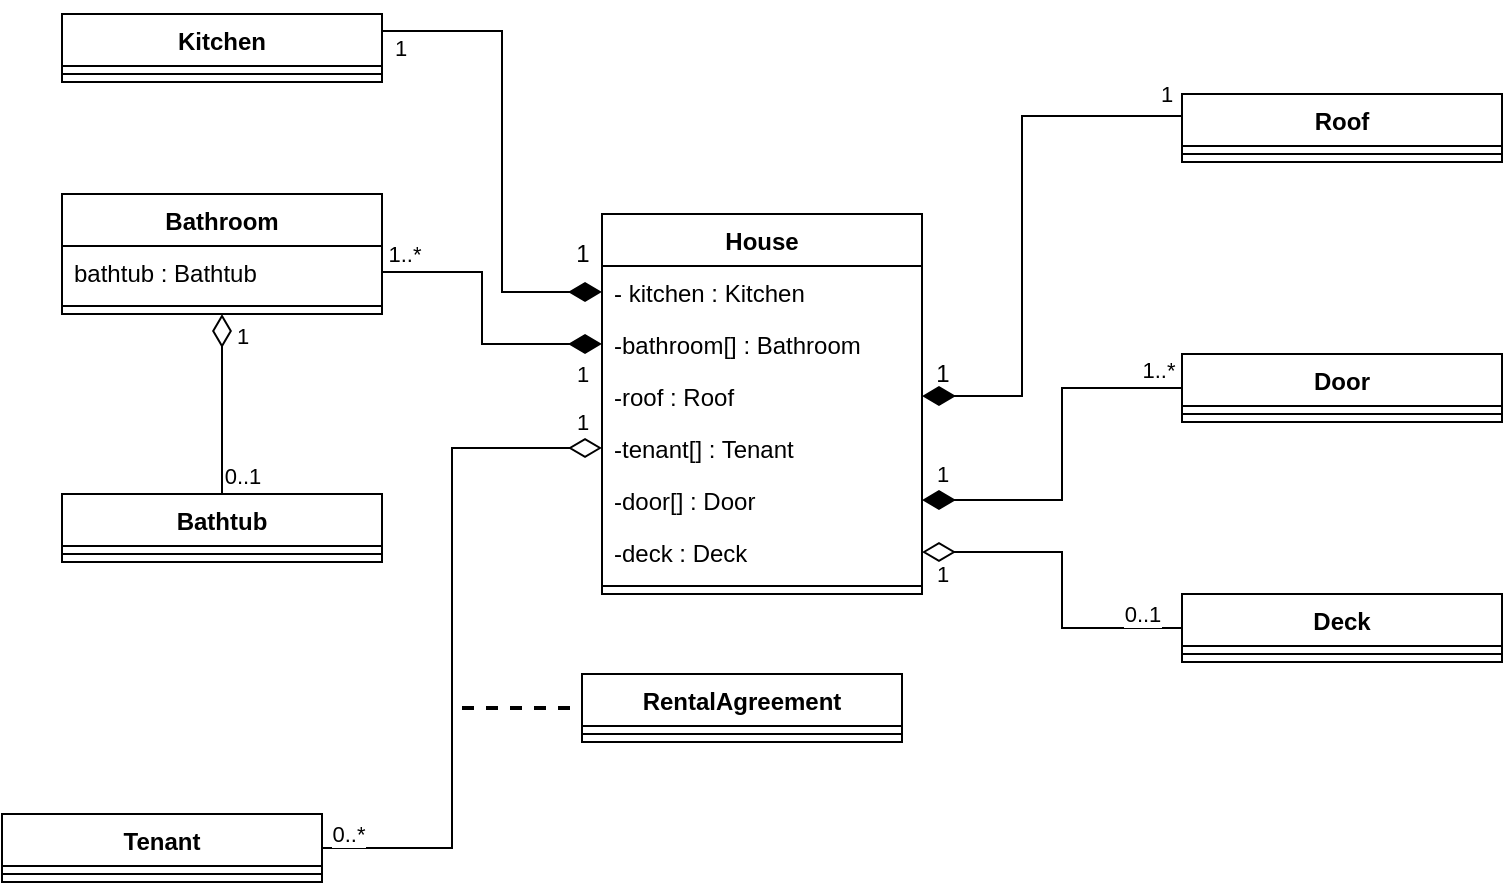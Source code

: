 <mxfile version="14.2.9" type="device"><diagram id="jYzVZbMmDy6T8Jfw_U47" name="Page-1"><mxGraphModel dx="1292" dy="697" grid="1" gridSize="10" guides="1" tooltips="1" connect="1" arrows="1" fold="1" page="1" pageScale="1" pageWidth="850" pageHeight="1100" math="0" shadow="0"><root><mxCell id="0"/><mxCell id="1" parent="0"/><mxCell id="IXTI9LwxRSbKuhlKU6rn-1" value="House" style="swimlane;fontStyle=1;align=center;verticalAlign=top;childLayout=stackLayout;horizontal=1;startSize=26;horizontalStack=0;resizeParent=1;resizeParentMax=0;resizeLast=0;collapsible=1;marginBottom=0;" vertex="1" parent="1"><mxGeometry x="310" y="210" width="160" height="190" as="geometry"/></mxCell><mxCell id="IXTI9LwxRSbKuhlKU6rn-2" value="- kitchen : Kitchen" style="text;strokeColor=none;fillColor=none;align=left;verticalAlign=top;spacingLeft=4;spacingRight=4;overflow=hidden;rotatable=0;points=[[0,0.5],[1,0.5]];portConstraint=eastwest;" vertex="1" parent="IXTI9LwxRSbKuhlKU6rn-1"><mxGeometry y="26" width="160" height="26" as="geometry"/></mxCell><mxCell id="IXTI9LwxRSbKuhlKU6rn-12" value="-bathroom[] : Bathroom" style="text;strokeColor=none;fillColor=none;align=left;verticalAlign=top;spacingLeft=4;spacingRight=4;overflow=hidden;rotatable=0;points=[[0,0.5],[1,0.5]];portConstraint=eastwest;" vertex="1" parent="IXTI9LwxRSbKuhlKU6rn-1"><mxGeometry y="52" width="160" height="26" as="geometry"/></mxCell><mxCell id="IXTI9LwxRSbKuhlKU6rn-4" value="-roof : Roof" style="text;strokeColor=none;fillColor=none;align=left;verticalAlign=top;spacingLeft=4;spacingRight=4;overflow=hidden;rotatable=0;points=[[0,0.5],[1,0.5]];portConstraint=eastwest;" vertex="1" parent="IXTI9LwxRSbKuhlKU6rn-1"><mxGeometry y="78" width="160" height="26" as="geometry"/></mxCell><mxCell id="IXTI9LwxRSbKuhlKU6rn-13" value="-tenant[] : Tenant" style="text;strokeColor=none;fillColor=none;align=left;verticalAlign=top;spacingLeft=4;spacingRight=4;overflow=hidden;rotatable=0;points=[[0,0.5],[1,0.5]];portConstraint=eastwest;" vertex="1" parent="IXTI9LwxRSbKuhlKU6rn-1"><mxGeometry y="104" width="160" height="26" as="geometry"/></mxCell><mxCell id="IXTI9LwxRSbKuhlKU6rn-14" value="-door[] : Door" style="text;strokeColor=none;fillColor=none;align=left;verticalAlign=top;spacingLeft=4;spacingRight=4;overflow=hidden;rotatable=0;points=[[0,0.5],[1,0.5]];portConstraint=eastwest;" vertex="1" parent="IXTI9LwxRSbKuhlKU6rn-1"><mxGeometry y="130" width="160" height="26" as="geometry"/></mxCell><mxCell id="IXTI9LwxRSbKuhlKU6rn-15" value="-deck : Deck" style="text;strokeColor=none;fillColor=none;align=left;verticalAlign=top;spacingLeft=4;spacingRight=4;overflow=hidden;rotatable=0;points=[[0,0.5],[1,0.5]];portConstraint=eastwest;" vertex="1" parent="IXTI9LwxRSbKuhlKU6rn-1"><mxGeometry y="156" width="160" height="26" as="geometry"/></mxCell><mxCell id="IXTI9LwxRSbKuhlKU6rn-3" value="" style="line;strokeWidth=1;fillColor=none;align=left;verticalAlign=middle;spacingTop=-1;spacingLeft=3;spacingRight=3;rotatable=0;labelPosition=right;points=[];portConstraint=eastwest;" vertex="1" parent="IXTI9LwxRSbKuhlKU6rn-1"><mxGeometry y="182" width="160" height="8" as="geometry"/></mxCell><mxCell id="IXTI9LwxRSbKuhlKU6rn-16" value="Kitchen" style="swimlane;fontStyle=1;align=center;verticalAlign=top;childLayout=stackLayout;horizontal=1;startSize=26;horizontalStack=0;resizeParent=1;resizeParentMax=0;resizeLast=0;collapsible=1;marginBottom=0;" vertex="1" parent="1"><mxGeometry x="40" y="110" width="160" height="34" as="geometry"/></mxCell><mxCell id="IXTI9LwxRSbKuhlKU6rn-18" value="" style="line;strokeWidth=1;fillColor=none;align=left;verticalAlign=middle;spacingTop=-1;spacingLeft=3;spacingRight=3;rotatable=0;labelPosition=right;points=[];portConstraint=eastwest;" vertex="1" parent="IXTI9LwxRSbKuhlKU6rn-16"><mxGeometry y="26" width="160" height="8" as="geometry"/></mxCell><mxCell id="IXTI9LwxRSbKuhlKU6rn-20" value="" style="endArrow=none;html=1;endSize=12;startArrow=diamondThin;startSize=14;startFill=1;edgeStyle=orthogonalEdgeStyle;align=left;verticalAlign=bottom;entryX=1;entryY=0.25;entryDx=0;entryDy=0;endFill=0;rounded=0;exitX=0;exitY=0.5;exitDx=0;exitDy=0;" edge="1" parent="1" source="IXTI9LwxRSbKuhlKU6rn-2" target="IXTI9LwxRSbKuhlKU6rn-16"><mxGeometry x="-1" y="3" relative="1" as="geometry"><mxPoint x="300" y="250" as="sourcePoint"/><mxPoint x="610" y="310" as="targetPoint"/><Array as="points"><mxPoint x="260" y="249"/><mxPoint x="260" y="119"/></Array></mxGeometry></mxCell><mxCell id="IXTI9LwxRSbKuhlKU6rn-66" value="1" style="edgeLabel;html=1;align=center;verticalAlign=middle;resizable=0;points=[];" vertex="1" connectable="0" parent="IXTI9LwxRSbKuhlKU6rn-20"><mxGeometry x="0.925" relative="1" as="geometry"><mxPoint y="8.5" as="offset"/></mxGeometry></mxCell><mxCell id="IXTI9LwxRSbKuhlKU6rn-56" style="edgeStyle=orthogonalEdgeStyle;rounded=0;orthogonalLoop=1;jettySize=auto;html=1;entryX=0.5;entryY=0;entryDx=0;entryDy=0;startArrow=diamondThin;startFill=0;startSize=14;endArrow=none;endFill=0;endSize=14;strokeWidth=1;fontSize=8;" edge="1" parent="1" source="IXTI9LwxRSbKuhlKU6rn-21" target="IXTI9LwxRSbKuhlKU6rn-52"><mxGeometry relative="1" as="geometry"><Array as="points"><mxPoint x="120" y="290"/><mxPoint x="120" y="290"/></Array></mxGeometry></mxCell><mxCell id="IXTI9LwxRSbKuhlKU6rn-64" value="0..1" style="edgeLabel;html=1;align=center;verticalAlign=middle;resizable=0;points=[];rotation=0;fontSize=11;" vertex="1" connectable="0" parent="IXTI9LwxRSbKuhlKU6rn-56"><mxGeometry x="0.711" relative="1" as="geometry"><mxPoint x="10" y="3.33" as="offset"/></mxGeometry></mxCell><mxCell id="IXTI9LwxRSbKuhlKU6rn-65" value="1" style="edgeLabel;html=1;align=center;verticalAlign=middle;resizable=0;points=[];fontSize=11;" vertex="1" connectable="0" parent="IXTI9LwxRSbKuhlKU6rn-56"><mxGeometry x="-0.752" y="-5" relative="1" as="geometry"><mxPoint x="15" as="offset"/></mxGeometry></mxCell><mxCell id="IXTI9LwxRSbKuhlKU6rn-21" value="Bathroom" style="swimlane;fontStyle=1;align=center;verticalAlign=top;childLayout=stackLayout;horizontal=1;startSize=26;horizontalStack=0;resizeParent=1;resizeParentMax=0;resizeLast=0;collapsible=1;marginBottom=0;" vertex="1" parent="1"><mxGeometry x="40" y="200" width="160" height="60" as="geometry"/></mxCell><mxCell id="IXTI9LwxRSbKuhlKU6rn-22" value="bathtub : Bathtub" style="text;strokeColor=none;fillColor=none;align=left;verticalAlign=top;spacingLeft=4;spacingRight=4;overflow=hidden;rotatable=0;points=[[0,0.5],[1,0.5]];portConstraint=eastwest;" vertex="1" parent="IXTI9LwxRSbKuhlKU6rn-21"><mxGeometry y="26" width="160" height="26" as="geometry"/></mxCell><mxCell id="IXTI9LwxRSbKuhlKU6rn-23" value="" style="line;strokeWidth=1;fillColor=none;align=left;verticalAlign=middle;spacingTop=-1;spacingLeft=3;spacingRight=3;rotatable=0;labelPosition=right;points=[];portConstraint=eastwest;" vertex="1" parent="IXTI9LwxRSbKuhlKU6rn-21"><mxGeometry y="52" width="160" height="8" as="geometry"/></mxCell><mxCell id="IXTI9LwxRSbKuhlKU6rn-25" style="edgeStyle=orthogonalEdgeStyle;rounded=0;orthogonalLoop=1;jettySize=auto;html=1;entryX=1;entryY=0.5;entryDx=0;entryDy=0;endArrow=none;endFill=0;startArrow=diamondThin;startFill=1;endSize=14;startSize=14;" edge="1" parent="1" source="IXTI9LwxRSbKuhlKU6rn-12" target="IXTI9LwxRSbKuhlKU6rn-22"><mxGeometry relative="1" as="geometry"/></mxCell><mxCell id="IXTI9LwxRSbKuhlKU6rn-70" value="1..*" style="edgeLabel;html=1;align=center;verticalAlign=middle;resizable=0;points=[];" vertex="1" connectable="0" parent="IXTI9LwxRSbKuhlKU6rn-25"><mxGeometry x="0.854" relative="1" as="geometry"><mxPoint y="-9" as="offset"/></mxGeometry></mxCell><mxCell id="IXTI9LwxRSbKuhlKU6rn-71" value="1" style="edgeLabel;html=1;align=center;verticalAlign=middle;resizable=0;points=[];" vertex="1" connectable="0" parent="IXTI9LwxRSbKuhlKU6rn-25"><mxGeometry x="-0.724" relative="1" as="geometry"><mxPoint x="10" y="15" as="offset"/></mxGeometry></mxCell><mxCell id="IXTI9LwxRSbKuhlKU6rn-26" value="Roof" style="swimlane;fontStyle=1;align=center;verticalAlign=top;childLayout=stackLayout;horizontal=1;startSize=26;horizontalStack=0;resizeParent=1;resizeParentMax=0;resizeLast=0;collapsible=1;marginBottom=0;" vertex="1" parent="1"><mxGeometry x="600" y="150" width="160" height="34" as="geometry"/></mxCell><mxCell id="IXTI9LwxRSbKuhlKU6rn-28" value="" style="line;strokeWidth=1;fillColor=none;align=left;verticalAlign=middle;spacingTop=-1;spacingLeft=3;spacingRight=3;rotatable=0;labelPosition=right;points=[];portConstraint=eastwest;" vertex="1" parent="IXTI9LwxRSbKuhlKU6rn-26"><mxGeometry y="26" width="160" height="8" as="geometry"/></mxCell><mxCell id="IXTI9LwxRSbKuhlKU6rn-30" style="edgeStyle=orthogonalEdgeStyle;rounded=0;orthogonalLoop=1;jettySize=auto;html=1;entryX=0;entryY=0.5;entryDx=0;entryDy=0;startArrow=diamondThin;startFill=1;startSize=14;endArrow=none;endFill=0;endSize=14;exitX=1;exitY=0.5;exitDx=0;exitDy=0;" edge="1" parent="1" source="IXTI9LwxRSbKuhlKU6rn-4" target="IXTI9LwxRSbKuhlKU6rn-26"><mxGeometry relative="1" as="geometry"><Array as="points"><mxPoint x="520" y="301"/><mxPoint x="520" y="161"/></Array></mxGeometry></mxCell><mxCell id="IXTI9LwxRSbKuhlKU6rn-67" value="1" style="edgeLabel;html=1;align=center;verticalAlign=middle;resizable=0;points=[];" vertex="1" connectable="0" parent="IXTI9LwxRSbKuhlKU6rn-30"><mxGeometry x="0.895" y="1" relative="1" as="geometry"><mxPoint y="-10" as="offset"/></mxGeometry></mxCell><mxCell id="IXTI9LwxRSbKuhlKU6rn-31" value="Door" style="swimlane;fontStyle=1;align=center;verticalAlign=top;childLayout=stackLayout;horizontal=1;startSize=26;horizontalStack=0;resizeParent=1;resizeParentMax=0;resizeLast=0;collapsible=1;marginBottom=0;" vertex="1" parent="1"><mxGeometry x="600" y="280" width="160" height="34" as="geometry"/></mxCell><mxCell id="IXTI9LwxRSbKuhlKU6rn-33" value="" style="line;strokeWidth=1;fillColor=none;align=left;verticalAlign=middle;spacingTop=-1;spacingLeft=3;spacingRight=3;rotatable=0;labelPosition=right;points=[];portConstraint=eastwest;" vertex="1" parent="IXTI9LwxRSbKuhlKU6rn-31"><mxGeometry y="26" width="160" height="8" as="geometry"/></mxCell><mxCell id="IXTI9LwxRSbKuhlKU6rn-35" style="edgeStyle=orthogonalEdgeStyle;rounded=0;orthogonalLoop=1;jettySize=auto;html=1;entryX=0;entryY=0.5;entryDx=0;entryDy=0;startArrow=diamondThin;startFill=1;startSize=14;endArrow=none;endFill=0;endSize=14;" edge="1" parent="1" source="IXTI9LwxRSbKuhlKU6rn-14" target="IXTI9LwxRSbKuhlKU6rn-31"><mxGeometry relative="1" as="geometry"/></mxCell><mxCell id="IXTI9LwxRSbKuhlKU6rn-59" value="1..*" style="edgeLabel;html=1;align=center;verticalAlign=middle;resizable=0;points=[];" vertex="1" connectable="0" parent="IXTI9LwxRSbKuhlKU6rn-35"><mxGeometry x="0.873" y="1" relative="1" as="geometry"><mxPoint y="-8" as="offset"/></mxGeometry></mxCell><mxCell id="IXTI9LwxRSbKuhlKU6rn-61" value="1" style="edgeLabel;html=1;align=center;verticalAlign=middle;resizable=0;points=[];" vertex="1" connectable="0" parent="IXTI9LwxRSbKuhlKU6rn-35"><mxGeometry x="-0.733" y="-1" relative="1" as="geometry"><mxPoint x="-15" y="-14" as="offset"/></mxGeometry></mxCell><mxCell id="IXTI9LwxRSbKuhlKU6rn-36" value="Deck" style="swimlane;fontStyle=1;align=center;verticalAlign=top;childLayout=stackLayout;horizontal=1;startSize=26;horizontalStack=0;resizeParent=1;resizeParentMax=0;resizeLast=0;collapsible=1;marginBottom=0;" vertex="1" parent="1"><mxGeometry x="600" y="400" width="160" height="34" as="geometry"/></mxCell><mxCell id="IXTI9LwxRSbKuhlKU6rn-38" value="" style="line;strokeWidth=1;fillColor=none;align=left;verticalAlign=middle;spacingTop=-1;spacingLeft=3;spacingRight=3;rotatable=0;labelPosition=right;points=[];portConstraint=eastwest;" vertex="1" parent="IXTI9LwxRSbKuhlKU6rn-36"><mxGeometry y="26" width="160" height="8" as="geometry"/></mxCell><mxCell id="IXTI9LwxRSbKuhlKU6rn-40" style="edgeStyle=orthogonalEdgeStyle;rounded=0;orthogonalLoop=1;jettySize=auto;html=1;entryX=0;entryY=0.5;entryDx=0;entryDy=0;startArrow=diamondThin;startFill=0;startSize=14;endArrow=none;endFill=0;endSize=14;" edge="1" parent="1" source="IXTI9LwxRSbKuhlKU6rn-15" target="IXTI9LwxRSbKuhlKU6rn-36"><mxGeometry relative="1" as="geometry"/></mxCell><mxCell id="IXTI9LwxRSbKuhlKU6rn-62" value="0..1" style="edgeLabel;html=1;align=center;verticalAlign=middle;resizable=0;points=[];" vertex="1" connectable="0" parent="IXTI9LwxRSbKuhlKU6rn-40"><mxGeometry x="0.889" y="-1" relative="1" as="geometry"><mxPoint x="-10.33" y="-8" as="offset"/></mxGeometry></mxCell><mxCell id="IXTI9LwxRSbKuhlKU6rn-63" value="1" style="edgeLabel;html=1;align=center;verticalAlign=middle;resizable=0;points=[];" vertex="1" connectable="0" parent="IXTI9LwxRSbKuhlKU6rn-40"><mxGeometry x="-0.367" relative="1" as="geometry"><mxPoint x="-43.33" y="11" as="offset"/></mxGeometry></mxCell><mxCell id="IXTI9LwxRSbKuhlKU6rn-41" value="Tenant" style="swimlane;fontStyle=1;align=center;verticalAlign=top;childLayout=stackLayout;horizontal=1;startSize=26;horizontalStack=0;resizeParent=1;resizeParentMax=0;resizeLast=0;collapsible=1;marginBottom=0;" vertex="1" parent="1"><mxGeometry x="10" y="510" width="160" height="34" as="geometry"/></mxCell><mxCell id="IXTI9LwxRSbKuhlKU6rn-43" value="" style="line;strokeWidth=1;fillColor=none;align=left;verticalAlign=middle;spacingTop=-1;spacingLeft=3;spacingRight=3;rotatable=0;labelPosition=right;points=[];portConstraint=eastwest;" vertex="1" parent="IXTI9LwxRSbKuhlKU6rn-41"><mxGeometry y="26" width="160" height="8" as="geometry"/></mxCell><mxCell id="IXTI9LwxRSbKuhlKU6rn-45" style="edgeStyle=orthogonalEdgeStyle;rounded=0;orthogonalLoop=1;jettySize=auto;html=1;startArrow=diamondThin;startFill=0;startSize=14;endArrow=none;endFill=0;endSize=14;entryX=1;entryY=0.5;entryDx=0;entryDy=0;" edge="1" parent="1" source="IXTI9LwxRSbKuhlKU6rn-13" target="IXTI9LwxRSbKuhlKU6rn-41"><mxGeometry relative="1" as="geometry"><mxPoint x="190" y="519" as="targetPoint"/></mxGeometry></mxCell><mxCell id="IXTI9LwxRSbKuhlKU6rn-57" value="1" style="edgeLabel;html=1;align=center;verticalAlign=middle;resizable=0;points=[];" vertex="1" connectable="0" parent="IXTI9LwxRSbKuhlKU6rn-45"><mxGeometry x="-0.823" relative="1" as="geometry"><mxPoint x="20" y="-13" as="offset"/></mxGeometry></mxCell><mxCell id="IXTI9LwxRSbKuhlKU6rn-58" value="0..*" style="edgeLabel;html=1;align=center;verticalAlign=middle;resizable=0;points=[];" vertex="1" connectable="0" parent="IXTI9LwxRSbKuhlKU6rn-45"><mxGeometry x="0.927" relative="1" as="geometry"><mxPoint y="-7" as="offset"/></mxGeometry></mxCell><mxCell id="IXTI9LwxRSbKuhlKU6rn-46" value="RentalAgreement" style="swimlane;fontStyle=1;align=center;verticalAlign=top;childLayout=stackLayout;horizontal=1;startSize=26;horizontalStack=0;resizeParent=1;resizeParentMax=0;resizeLast=0;collapsible=1;marginBottom=0;" vertex="1" parent="1"><mxGeometry x="300" y="440" width="160" height="34" as="geometry"/></mxCell><mxCell id="IXTI9LwxRSbKuhlKU6rn-48" value="" style="line;strokeWidth=1;fillColor=none;align=left;verticalAlign=middle;spacingTop=-1;spacingLeft=3;spacingRight=3;rotatable=0;labelPosition=right;points=[];portConstraint=eastwest;" vertex="1" parent="IXTI9LwxRSbKuhlKU6rn-46"><mxGeometry y="26" width="160" height="8" as="geometry"/></mxCell><mxCell id="IXTI9LwxRSbKuhlKU6rn-51" value="" style="endArrow=none;dashed=1;html=1;entryX=0;entryY=0.5;entryDx=0;entryDy=0;strokeWidth=2;" edge="1" parent="1" target="IXTI9LwxRSbKuhlKU6rn-46"><mxGeometry width="50" height="50" relative="1" as="geometry"><mxPoint x="240" y="457" as="sourcePoint"/><mxPoint x="170" y="390" as="targetPoint"/></mxGeometry></mxCell><mxCell id="IXTI9LwxRSbKuhlKU6rn-52" value="Bathtub" style="swimlane;fontStyle=1;align=center;verticalAlign=top;childLayout=stackLayout;horizontal=1;startSize=26;horizontalStack=0;resizeParent=1;resizeParentMax=0;resizeLast=0;collapsible=1;marginBottom=0;" vertex="1" parent="1"><mxGeometry x="40" y="350" width="160" height="34" as="geometry"/></mxCell><mxCell id="IXTI9LwxRSbKuhlKU6rn-54" value="" style="line;strokeWidth=1;fillColor=none;align=left;verticalAlign=middle;spacingTop=-1;spacingLeft=3;spacingRight=3;rotatable=0;labelPosition=right;points=[];portConstraint=eastwest;" vertex="1" parent="IXTI9LwxRSbKuhlKU6rn-52"><mxGeometry y="26" width="160" height="8" as="geometry"/></mxCell><mxCell id="IXTI9LwxRSbKuhlKU6rn-68" value="1" style="text;html=1;align=center;verticalAlign=middle;resizable=0;points=[];autosize=1;" vertex="1" parent="1"><mxGeometry x="470" y="280" width="20" height="20" as="geometry"/></mxCell><mxCell id="IXTI9LwxRSbKuhlKU6rn-69" value="1" style="text;html=1;align=center;verticalAlign=middle;resizable=0;points=[];autosize=1;" vertex="1" parent="1"><mxGeometry x="290" y="220" width="20" height="20" as="geometry"/></mxCell></root></mxGraphModel></diagram></mxfile>